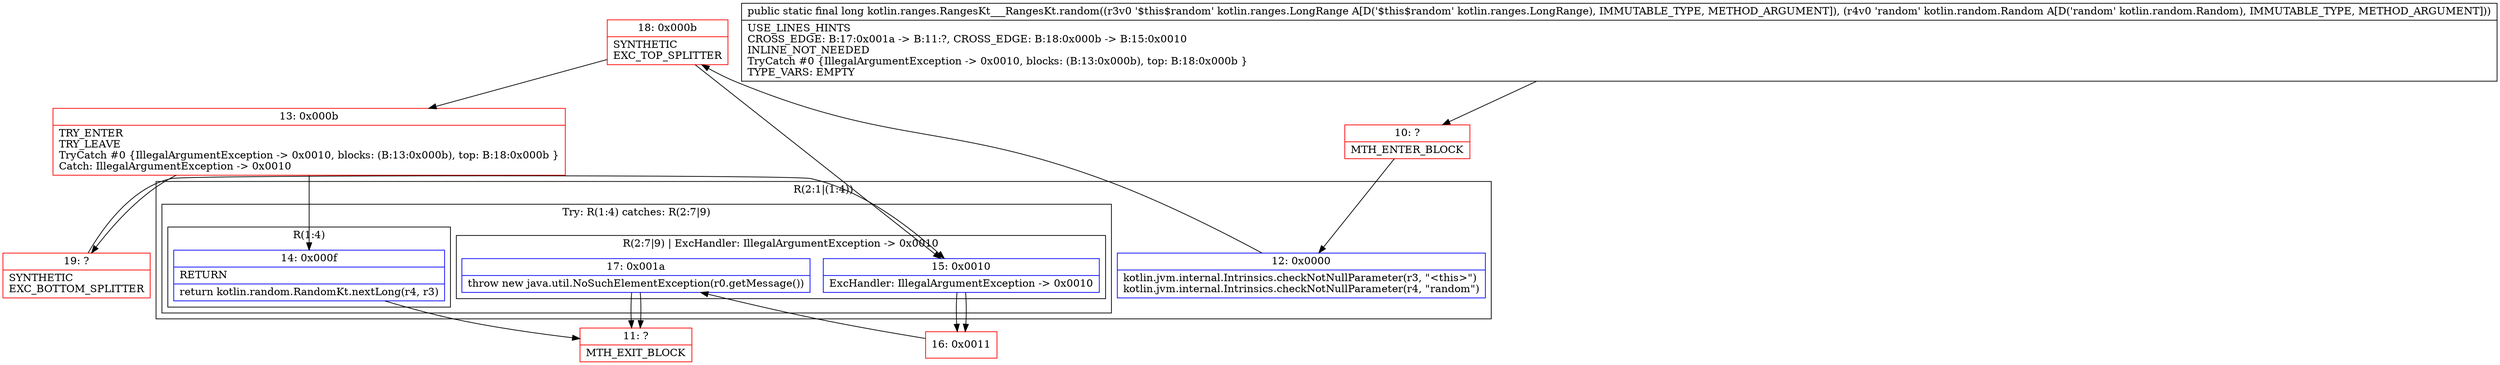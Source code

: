 digraph "CFG forkotlin.ranges.RangesKt___RangesKt.random(Lkotlin\/ranges\/LongRange;Lkotlin\/random\/Random;)J" {
subgraph cluster_Region_1259753461 {
label = "R(2:1|(1:4))";
node [shape=record,color=blue];
Node_12 [shape=record,label="{12\:\ 0x0000|kotlin.jvm.internal.Intrinsics.checkNotNullParameter(r3, \"\<this\>\")\lkotlin.jvm.internal.Intrinsics.checkNotNullParameter(r4, \"random\")\l}"];
subgraph cluster_TryCatchRegion_874173985 {
label = "Try: R(1:4) catches: R(2:7|9)";
node [shape=record,color=blue];
subgraph cluster_Region_927482119 {
label = "R(1:4)";
node [shape=record,color=blue];
Node_14 [shape=record,label="{14\:\ 0x000f|RETURN\l|return kotlin.random.RandomKt.nextLong(r4, r3)\l}"];
}
subgraph cluster_Region_927800884 {
label = "R(2:7|9) | ExcHandler: IllegalArgumentException \-\> 0x0010\l";
node [shape=record,color=blue];
Node_15 [shape=record,label="{15\:\ 0x0010|ExcHandler: IllegalArgumentException \-\> 0x0010\l}"];
Node_17 [shape=record,label="{17\:\ 0x001a|throw new java.util.NoSuchElementException(r0.getMessage())\l}"];
}
}
}
subgraph cluster_Region_927800884 {
label = "R(2:7|9) | ExcHandler: IllegalArgumentException \-\> 0x0010\l";
node [shape=record,color=blue];
Node_15 [shape=record,label="{15\:\ 0x0010|ExcHandler: IllegalArgumentException \-\> 0x0010\l}"];
Node_17 [shape=record,label="{17\:\ 0x001a|throw new java.util.NoSuchElementException(r0.getMessage())\l}"];
}
Node_10 [shape=record,color=red,label="{10\:\ ?|MTH_ENTER_BLOCK\l}"];
Node_18 [shape=record,color=red,label="{18\:\ 0x000b|SYNTHETIC\lEXC_TOP_SPLITTER\l}"];
Node_13 [shape=record,color=red,label="{13\:\ 0x000b|TRY_ENTER\lTRY_LEAVE\lTryCatch #0 \{IllegalArgumentException \-\> 0x0010, blocks: (B:13:0x000b), top: B:18:0x000b \}\lCatch: IllegalArgumentException \-\> 0x0010\l}"];
Node_11 [shape=record,color=red,label="{11\:\ ?|MTH_EXIT_BLOCK\l}"];
Node_19 [shape=record,color=red,label="{19\:\ ?|SYNTHETIC\lEXC_BOTTOM_SPLITTER\l}"];
Node_16 [shape=record,color=red,label="{16\:\ 0x0011}"];
MethodNode[shape=record,label="{public static final long kotlin.ranges.RangesKt___RangesKt.random((r3v0 '$this$random' kotlin.ranges.LongRange A[D('$this$random' kotlin.ranges.LongRange), IMMUTABLE_TYPE, METHOD_ARGUMENT]), (r4v0 'random' kotlin.random.Random A[D('random' kotlin.random.Random), IMMUTABLE_TYPE, METHOD_ARGUMENT]))  | USE_LINES_HINTS\lCROSS_EDGE: B:17:0x001a \-\> B:11:?, CROSS_EDGE: B:18:0x000b \-\> B:15:0x0010\lINLINE_NOT_NEEDED\lTryCatch #0 \{IllegalArgumentException \-\> 0x0010, blocks: (B:13:0x000b), top: B:18:0x000b \}\lTYPE_VARS: EMPTY\l}"];
MethodNode -> Node_10;Node_12 -> Node_18;
Node_14 -> Node_11;
Node_15 -> Node_16;
Node_17 -> Node_11;
Node_15 -> Node_16;
Node_17 -> Node_11;
Node_10 -> Node_12;
Node_18 -> Node_13;
Node_18 -> Node_15;
Node_13 -> Node_14;
Node_13 -> Node_19;
Node_19 -> Node_15;
Node_16 -> Node_17;
}

